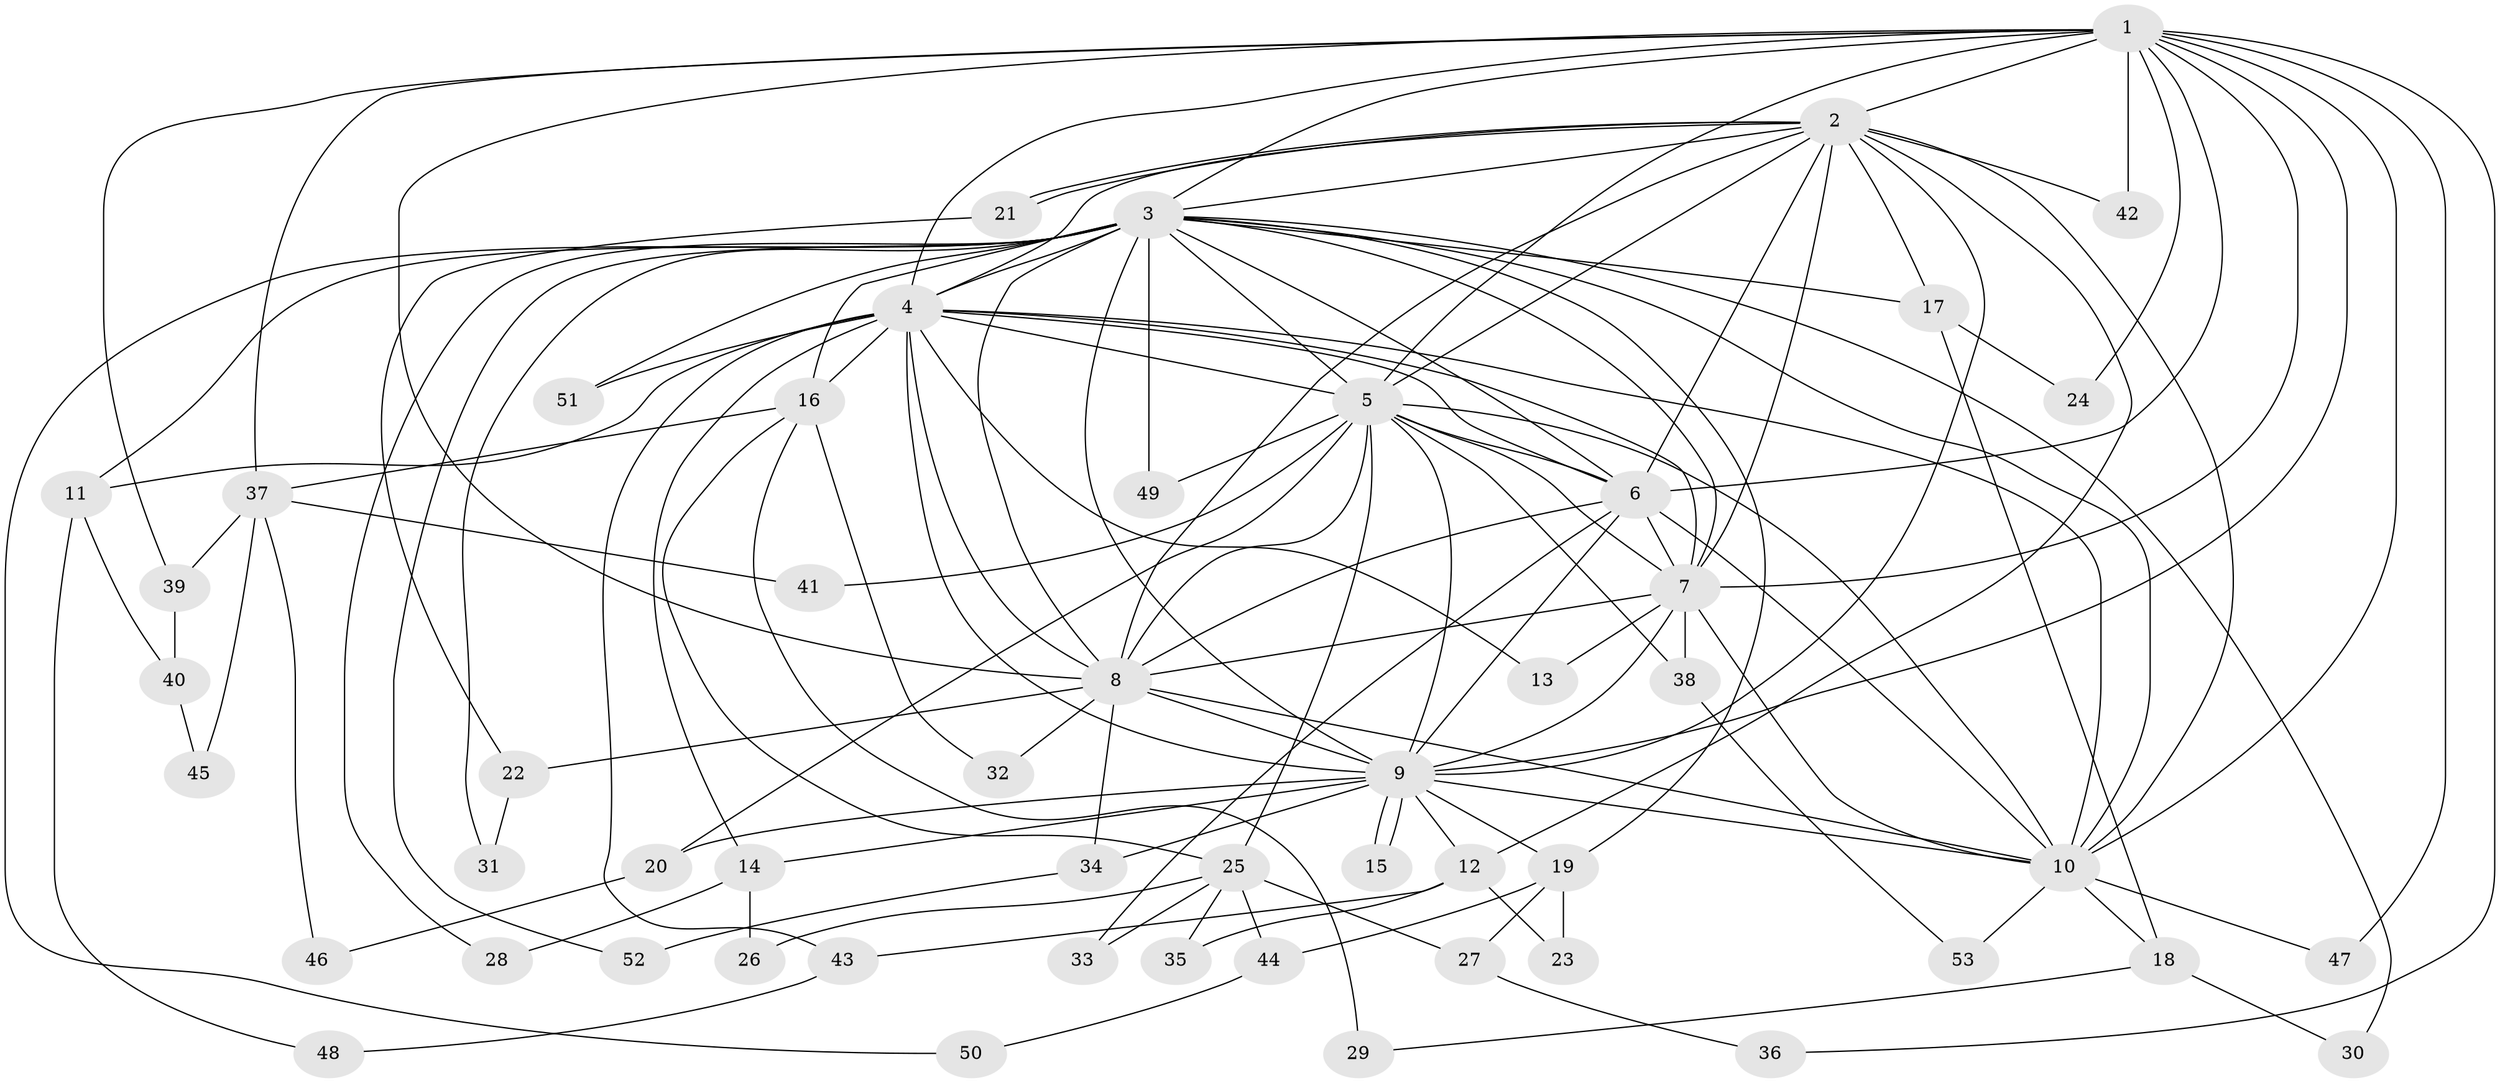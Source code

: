 // Generated by graph-tools (version 1.1) at 2025/11/02/27/25 16:11:00]
// undirected, 53 vertices, 131 edges
graph export_dot {
graph [start="1"]
  node [color=gray90,style=filled];
  1;
  2;
  3;
  4;
  5;
  6;
  7;
  8;
  9;
  10;
  11;
  12;
  13;
  14;
  15;
  16;
  17;
  18;
  19;
  20;
  21;
  22;
  23;
  24;
  25;
  26;
  27;
  28;
  29;
  30;
  31;
  32;
  33;
  34;
  35;
  36;
  37;
  38;
  39;
  40;
  41;
  42;
  43;
  44;
  45;
  46;
  47;
  48;
  49;
  50;
  51;
  52;
  53;
  1 -- 2;
  1 -- 3;
  1 -- 4;
  1 -- 5;
  1 -- 6;
  1 -- 7;
  1 -- 8;
  1 -- 9;
  1 -- 10;
  1 -- 24;
  1 -- 36;
  1 -- 37;
  1 -- 39;
  1 -- 42;
  1 -- 47;
  2 -- 3;
  2 -- 4;
  2 -- 5;
  2 -- 6;
  2 -- 7;
  2 -- 8;
  2 -- 9;
  2 -- 10;
  2 -- 12;
  2 -- 17;
  2 -- 21;
  2 -- 21;
  2 -- 42;
  3 -- 4;
  3 -- 5;
  3 -- 6;
  3 -- 7;
  3 -- 8;
  3 -- 9;
  3 -- 10;
  3 -- 11;
  3 -- 16;
  3 -- 17;
  3 -- 19;
  3 -- 28;
  3 -- 30;
  3 -- 31;
  3 -- 49;
  3 -- 50;
  3 -- 51;
  3 -- 52;
  4 -- 5;
  4 -- 6;
  4 -- 7;
  4 -- 8;
  4 -- 9;
  4 -- 10;
  4 -- 11;
  4 -- 13;
  4 -- 14;
  4 -- 16;
  4 -- 43;
  4 -- 51;
  5 -- 6;
  5 -- 7;
  5 -- 8;
  5 -- 9;
  5 -- 10;
  5 -- 20;
  5 -- 25;
  5 -- 38;
  5 -- 41;
  5 -- 49;
  6 -- 7;
  6 -- 8;
  6 -- 9;
  6 -- 10;
  6 -- 33;
  7 -- 8;
  7 -- 9;
  7 -- 10;
  7 -- 13;
  7 -- 38;
  8 -- 9;
  8 -- 10;
  8 -- 22;
  8 -- 32;
  8 -- 34;
  9 -- 10;
  9 -- 12;
  9 -- 14;
  9 -- 15;
  9 -- 15;
  9 -- 19;
  9 -- 20;
  9 -- 34;
  10 -- 18;
  10 -- 47;
  10 -- 53;
  11 -- 40;
  11 -- 48;
  12 -- 23;
  12 -- 35;
  12 -- 43;
  14 -- 26;
  14 -- 28;
  16 -- 25;
  16 -- 29;
  16 -- 32;
  16 -- 37;
  17 -- 18;
  17 -- 24;
  18 -- 29;
  18 -- 30;
  19 -- 23;
  19 -- 27;
  19 -- 44;
  20 -- 46;
  21 -- 22;
  22 -- 31;
  25 -- 26;
  25 -- 27;
  25 -- 33;
  25 -- 35;
  25 -- 44;
  27 -- 36;
  34 -- 52;
  37 -- 39;
  37 -- 41;
  37 -- 45;
  37 -- 46;
  38 -- 53;
  39 -- 40;
  40 -- 45;
  43 -- 48;
  44 -- 50;
}
